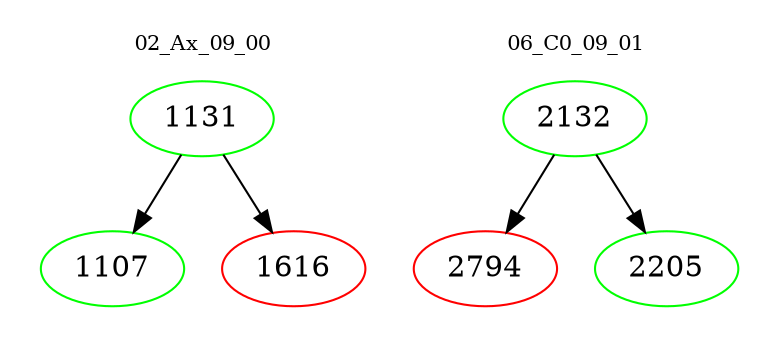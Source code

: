 digraph{
subgraph cluster_0 {
color = white
label = "02_Ax_09_00";
fontsize=10;
T0_1131 [label="1131", color="green"]
T0_1131 -> T0_1107 [color="black"]
T0_1107 [label="1107", color="green"]
T0_1131 -> T0_1616 [color="black"]
T0_1616 [label="1616", color="red"]
}
subgraph cluster_1 {
color = white
label = "06_C0_09_01";
fontsize=10;
T1_2132 [label="2132", color="green"]
T1_2132 -> T1_2794 [color="black"]
T1_2794 [label="2794", color="red"]
T1_2132 -> T1_2205 [color="black"]
T1_2205 [label="2205", color="green"]
}
}
